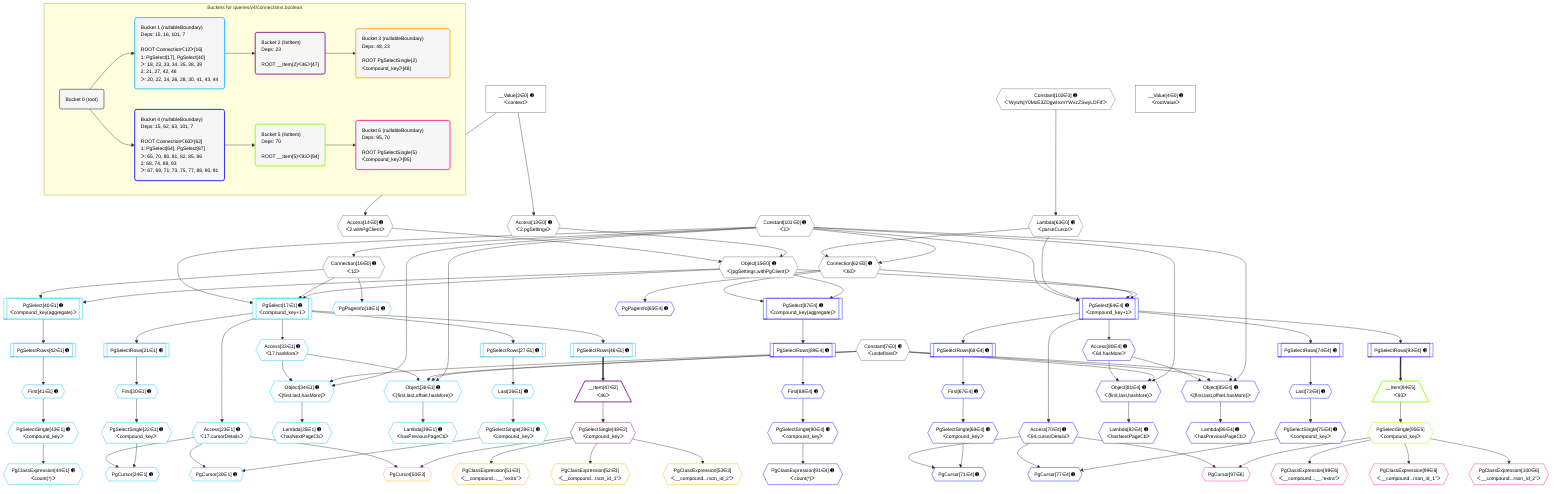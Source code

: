 %%{init: {'themeVariables': { 'fontSize': '12px'}}}%%
graph TD
    classDef path fill:#eee,stroke:#000,color:#000
    classDef plan fill:#fff,stroke-width:1px,color:#000
    classDef itemplan fill:#fff,stroke-width:2px,color:#000
    classDef unbatchedplan fill:#dff,stroke-width:1px,color:#000
    classDef sideeffectplan fill:#fcc,stroke-width:2px,color:#000
    classDef bucket fill:#f6f6f6,color:#000,stroke-width:2px,text-align:left


    %% plan dependencies
    Object15{{"Object[15∈0] ➊<br />ᐸ{pgSettings,withPgClient}ᐳ"}}:::plan
    Access13{{"Access[13∈0] ➊<br />ᐸ2.pgSettingsᐳ"}}:::plan
    Access14{{"Access[14∈0] ➊<br />ᐸ2.withPgClientᐳ"}}:::plan
    Access13 & Access14 --> Object15
    Connection62{{"Connection[62∈0] ➊<br />ᐸ60ᐳ"}}:::plan
    Constant101{{"Constant[101∈0] ➊<br />ᐸ1ᐳ"}}:::plan
    Lambda63{{"Lambda[63∈0] ➊<br />ᐸparseCursorᐳ"}}:::plan
    Constant101 & Lambda63 --> Connection62
    __Value2["__Value[2∈0] ➊<br />ᐸcontextᐳ"]:::plan
    __Value2 --> Access13
    __Value2 --> Access14
    Connection16{{"Connection[16∈0] ➊<br />ᐸ12ᐳ"}}:::plan
    Constant101 --> Connection16
    Constant102{{"Constant[102∈0] ➊<br />ᐸ'WyIzNjY0MzE3ZDgwIixmYWxzZSwyLDFd'ᐳ"}}:::plan
    Constant102 --> Lambda63
    __Value4["__Value[4∈0] ➊<br />ᐸrootValueᐳ"]:::plan
    Constant7{{"Constant[7∈0] ➊<br />ᐸundefinedᐳ"}}:::plan
    Object38{{"Object[38∈1] ➊<br />ᐸ{first,last,offset,hasMore}ᐳ"}}:::plan
    Access33{{"Access[33∈1] ➊<br />ᐸ17.hasMoreᐳ"}}:::plan
    Constant101 & Constant7 & Constant7 & Access33 --> Object38
    PgSelect17[["PgSelect[17∈1] ➊<br />ᐸcompound_key+1ᐳ"]]:::plan
    Object15 & Connection16 & Constant101 --> PgSelect17
    Object34{{"Object[34∈1] ➊<br />ᐸ{first,last,hasMore}ᐳ"}}:::plan
    Constant101 & Constant7 & Access33 --> Object34
    PgCursor24{{"PgCursor[24∈1] ➊"}}:::plan
    PgSelectSingle22{{"PgSelectSingle[22∈1] ➊<br />ᐸcompound_keyᐳ"}}:::plan
    Access23{{"Access[23∈1] ➊<br />ᐸ17.cursorDetailsᐳ"}}:::plan
    PgSelectSingle22 & Access23 --> PgCursor24
    PgCursor30{{"PgCursor[30∈1] ➊"}}:::plan
    PgSelectSingle28{{"PgSelectSingle[28∈1] ➊<br />ᐸcompound_keyᐳ"}}:::plan
    PgSelectSingle28 & Access23 --> PgCursor30
    PgSelect40[["PgSelect[40∈1] ➊<br />ᐸcompound_key(aggregate)ᐳ"]]:::plan
    Object15 & Connection16 --> PgSelect40
    PgPageInfo18{{"PgPageInfo[18∈1] ➊"}}:::plan
    Connection16 --> PgPageInfo18
    First20{{"First[20∈1] ➊"}}:::plan
    PgSelectRows21[["PgSelectRows[21∈1] ➊"]]:::plan
    PgSelectRows21 --> First20
    PgSelect17 --> PgSelectRows21
    First20 --> PgSelectSingle22
    PgSelect17 --> Access23
    Last26{{"Last[26∈1] ➊"}}:::plan
    PgSelectRows27[["PgSelectRows[27∈1] ➊"]]:::plan
    PgSelectRows27 --> Last26
    PgSelect17 --> PgSelectRows27
    Last26 --> PgSelectSingle28
    PgSelect17 --> Access33
    Lambda35{{"Lambda[35∈1] ➊<br />ᐸhasNextPageCbᐳ"}}:::plan
    Object34 --> Lambda35
    Lambda39{{"Lambda[39∈1] ➊<br />ᐸhasPreviousPageCbᐳ"}}:::plan
    Object38 --> Lambda39
    First41{{"First[41∈1] ➊"}}:::plan
    PgSelectRows42[["PgSelectRows[42∈1] ➊"]]:::plan
    PgSelectRows42 --> First41
    PgSelect40 --> PgSelectRows42
    PgSelectSingle43{{"PgSelectSingle[43∈1] ➊<br />ᐸcompound_keyᐳ"}}:::plan
    First41 --> PgSelectSingle43
    PgClassExpression44{{"PgClassExpression[44∈1] ➊<br />ᐸcount(*)ᐳ"}}:::plan
    PgSelectSingle43 --> PgClassExpression44
    PgSelectRows46[["PgSelectRows[46∈1] ➊"]]:::plan
    PgSelect17 --> PgSelectRows46
    __Item47[/"__Item[47∈2]<br />ᐸ46ᐳ"\]:::itemplan
    PgSelectRows46 ==> __Item47
    PgSelectSingle48{{"PgSelectSingle[48∈2]<br />ᐸcompound_keyᐳ"}}:::plan
    __Item47 --> PgSelectSingle48
    PgCursor50{{"PgCursor[50∈3]"}}:::plan
    PgSelectSingle48 & Access23 --> PgCursor50
    PgClassExpression51{{"PgClassExpression[51∈3]<br />ᐸ__compound...__.”extra”ᐳ"}}:::plan
    PgSelectSingle48 --> PgClassExpression51
    PgClassExpression52{{"PgClassExpression[52∈3]<br />ᐸ__compound...rson_id_1”ᐳ"}}:::plan
    PgSelectSingle48 --> PgClassExpression52
    PgClassExpression53{{"PgClassExpression[53∈3]<br />ᐸ__compound...rson_id_2”ᐳ"}}:::plan
    PgSelectSingle48 --> PgClassExpression53
    PgSelect64[["PgSelect[64∈4] ➊<br />ᐸcompound_key+1ᐳ"]]:::plan
    Object15 & Connection62 & Lambda63 & Constant101 --> PgSelect64
    Object85{{"Object[85∈4] ➊<br />ᐸ{first,last,offset,hasMore}ᐳ"}}:::plan
    Access80{{"Access[80∈4] ➊<br />ᐸ64.hasMoreᐳ"}}:::plan
    Constant101 & Constant7 & Constant7 & Access80 --> Object85
    Object81{{"Object[81∈4] ➊<br />ᐸ{first,last,hasMore}ᐳ"}}:::plan
    Constant101 & Constant7 & Access80 --> Object81
    PgCursor71{{"PgCursor[71∈4] ➊"}}:::plan
    PgSelectSingle69{{"PgSelectSingle[69∈4] ➊<br />ᐸcompound_keyᐳ"}}:::plan
    Access70{{"Access[70∈4] ➊<br />ᐸ64.cursorDetailsᐳ"}}:::plan
    PgSelectSingle69 & Access70 --> PgCursor71
    PgCursor77{{"PgCursor[77∈4] ➊"}}:::plan
    PgSelectSingle75{{"PgSelectSingle[75∈4] ➊<br />ᐸcompound_keyᐳ"}}:::plan
    PgSelectSingle75 & Access70 --> PgCursor77
    PgSelect87[["PgSelect[87∈4] ➊<br />ᐸcompound_key(aggregate)ᐳ"]]:::plan
    Object15 & Connection62 --> PgSelect87
    PgPageInfo65{{"PgPageInfo[65∈4] ➊"}}:::plan
    Connection62 --> PgPageInfo65
    First67{{"First[67∈4] ➊"}}:::plan
    PgSelectRows68[["PgSelectRows[68∈4] ➊"]]:::plan
    PgSelectRows68 --> First67
    PgSelect64 --> PgSelectRows68
    First67 --> PgSelectSingle69
    PgSelect64 --> Access70
    Last73{{"Last[73∈4] ➊"}}:::plan
    PgSelectRows74[["PgSelectRows[74∈4] ➊"]]:::plan
    PgSelectRows74 --> Last73
    PgSelect64 --> PgSelectRows74
    Last73 --> PgSelectSingle75
    PgSelect64 --> Access80
    Lambda82{{"Lambda[82∈4] ➊<br />ᐸhasNextPageCbᐳ"}}:::plan
    Object81 --> Lambda82
    Lambda86{{"Lambda[86∈4] ➊<br />ᐸhasPreviousPageCbᐳ"}}:::plan
    Object85 --> Lambda86
    First88{{"First[88∈4] ➊"}}:::plan
    PgSelectRows89[["PgSelectRows[89∈4] ➊"]]:::plan
    PgSelectRows89 --> First88
    PgSelect87 --> PgSelectRows89
    PgSelectSingle90{{"PgSelectSingle[90∈4] ➊<br />ᐸcompound_keyᐳ"}}:::plan
    First88 --> PgSelectSingle90
    PgClassExpression91{{"PgClassExpression[91∈4] ➊<br />ᐸcount(*)ᐳ"}}:::plan
    PgSelectSingle90 --> PgClassExpression91
    PgSelectRows93[["PgSelectRows[93∈4] ➊"]]:::plan
    PgSelect64 --> PgSelectRows93
    __Item94[/"__Item[94∈5]<br />ᐸ93ᐳ"\]:::itemplan
    PgSelectRows93 ==> __Item94
    PgSelectSingle95{{"PgSelectSingle[95∈5]<br />ᐸcompound_keyᐳ"}}:::plan
    __Item94 --> PgSelectSingle95
    PgCursor97{{"PgCursor[97∈6]"}}:::plan
    PgSelectSingle95 & Access70 --> PgCursor97
    PgClassExpression98{{"PgClassExpression[98∈6]<br />ᐸ__compound...__.”extra”ᐳ"}}:::plan
    PgSelectSingle95 --> PgClassExpression98
    PgClassExpression99{{"PgClassExpression[99∈6]<br />ᐸ__compound...rson_id_1”ᐳ"}}:::plan
    PgSelectSingle95 --> PgClassExpression99
    PgClassExpression100{{"PgClassExpression[100∈6]<br />ᐸ__compound...rson_id_2”ᐳ"}}:::plan
    PgSelectSingle95 --> PgClassExpression100

    %% define steps

    subgraph "Buckets for queries/v4/connections.boolean"
    Bucket0("Bucket 0 (root)"):::bucket
    classDef bucket0 stroke:#696969
    class Bucket0,__Value2,__Value4,Constant7,Access13,Access14,Object15,Connection16,Connection62,Lambda63,Constant101,Constant102 bucket0
    Bucket1("Bucket 1 (nullableBoundary)<br />Deps: 15, 16, 101, 7<br /><br />ROOT Connectionᐸ12ᐳ[16]<br />1: PgSelect[17], PgSelect[40]<br />ᐳ: 18, 23, 33, 34, 35, 38, 39<br />2: 21, 27, 42, 46<br />ᐳ: 20, 22, 24, 26, 28, 30, 41, 43, 44"):::bucket
    classDef bucket1 stroke:#00bfff
    class Bucket1,PgSelect17,PgPageInfo18,First20,PgSelectRows21,PgSelectSingle22,Access23,PgCursor24,Last26,PgSelectRows27,PgSelectSingle28,PgCursor30,Access33,Object34,Lambda35,Object38,Lambda39,PgSelect40,First41,PgSelectRows42,PgSelectSingle43,PgClassExpression44,PgSelectRows46 bucket1
    Bucket2("Bucket 2 (listItem)<br />Deps: 23<br /><br />ROOT __Item{2}ᐸ46ᐳ[47]"):::bucket
    classDef bucket2 stroke:#7f007f
    class Bucket2,__Item47,PgSelectSingle48 bucket2
    Bucket3("Bucket 3 (nullableBoundary)<br />Deps: 48, 23<br /><br />ROOT PgSelectSingle{2}ᐸcompound_keyᐳ[48]"):::bucket
    classDef bucket3 stroke:#ffa500
    class Bucket3,PgCursor50,PgClassExpression51,PgClassExpression52,PgClassExpression53 bucket3
    Bucket4("Bucket 4 (nullableBoundary)<br />Deps: 15, 62, 63, 101, 7<br /><br />ROOT Connectionᐸ60ᐳ[62]<br />1: PgSelect[64], PgSelect[87]<br />ᐳ: 65, 70, 80, 81, 82, 85, 86<br />2: 68, 74, 89, 93<br />ᐳ: 67, 69, 71, 73, 75, 77, 88, 90, 91"):::bucket
    classDef bucket4 stroke:#0000ff
    class Bucket4,PgSelect64,PgPageInfo65,First67,PgSelectRows68,PgSelectSingle69,Access70,PgCursor71,Last73,PgSelectRows74,PgSelectSingle75,PgCursor77,Access80,Object81,Lambda82,Object85,Lambda86,PgSelect87,First88,PgSelectRows89,PgSelectSingle90,PgClassExpression91,PgSelectRows93 bucket4
    Bucket5("Bucket 5 (listItem)<br />Deps: 70<br /><br />ROOT __Item{5}ᐸ93ᐳ[94]"):::bucket
    classDef bucket5 stroke:#7fff00
    class Bucket5,__Item94,PgSelectSingle95 bucket5
    Bucket6("Bucket 6 (nullableBoundary)<br />Deps: 95, 70<br /><br />ROOT PgSelectSingle{5}ᐸcompound_keyᐳ[95]"):::bucket
    classDef bucket6 stroke:#ff1493
    class Bucket6,PgCursor97,PgClassExpression98,PgClassExpression99,PgClassExpression100 bucket6
    Bucket0 --> Bucket1 & Bucket4
    Bucket1 --> Bucket2
    Bucket2 --> Bucket3
    Bucket4 --> Bucket5
    Bucket5 --> Bucket6
    end